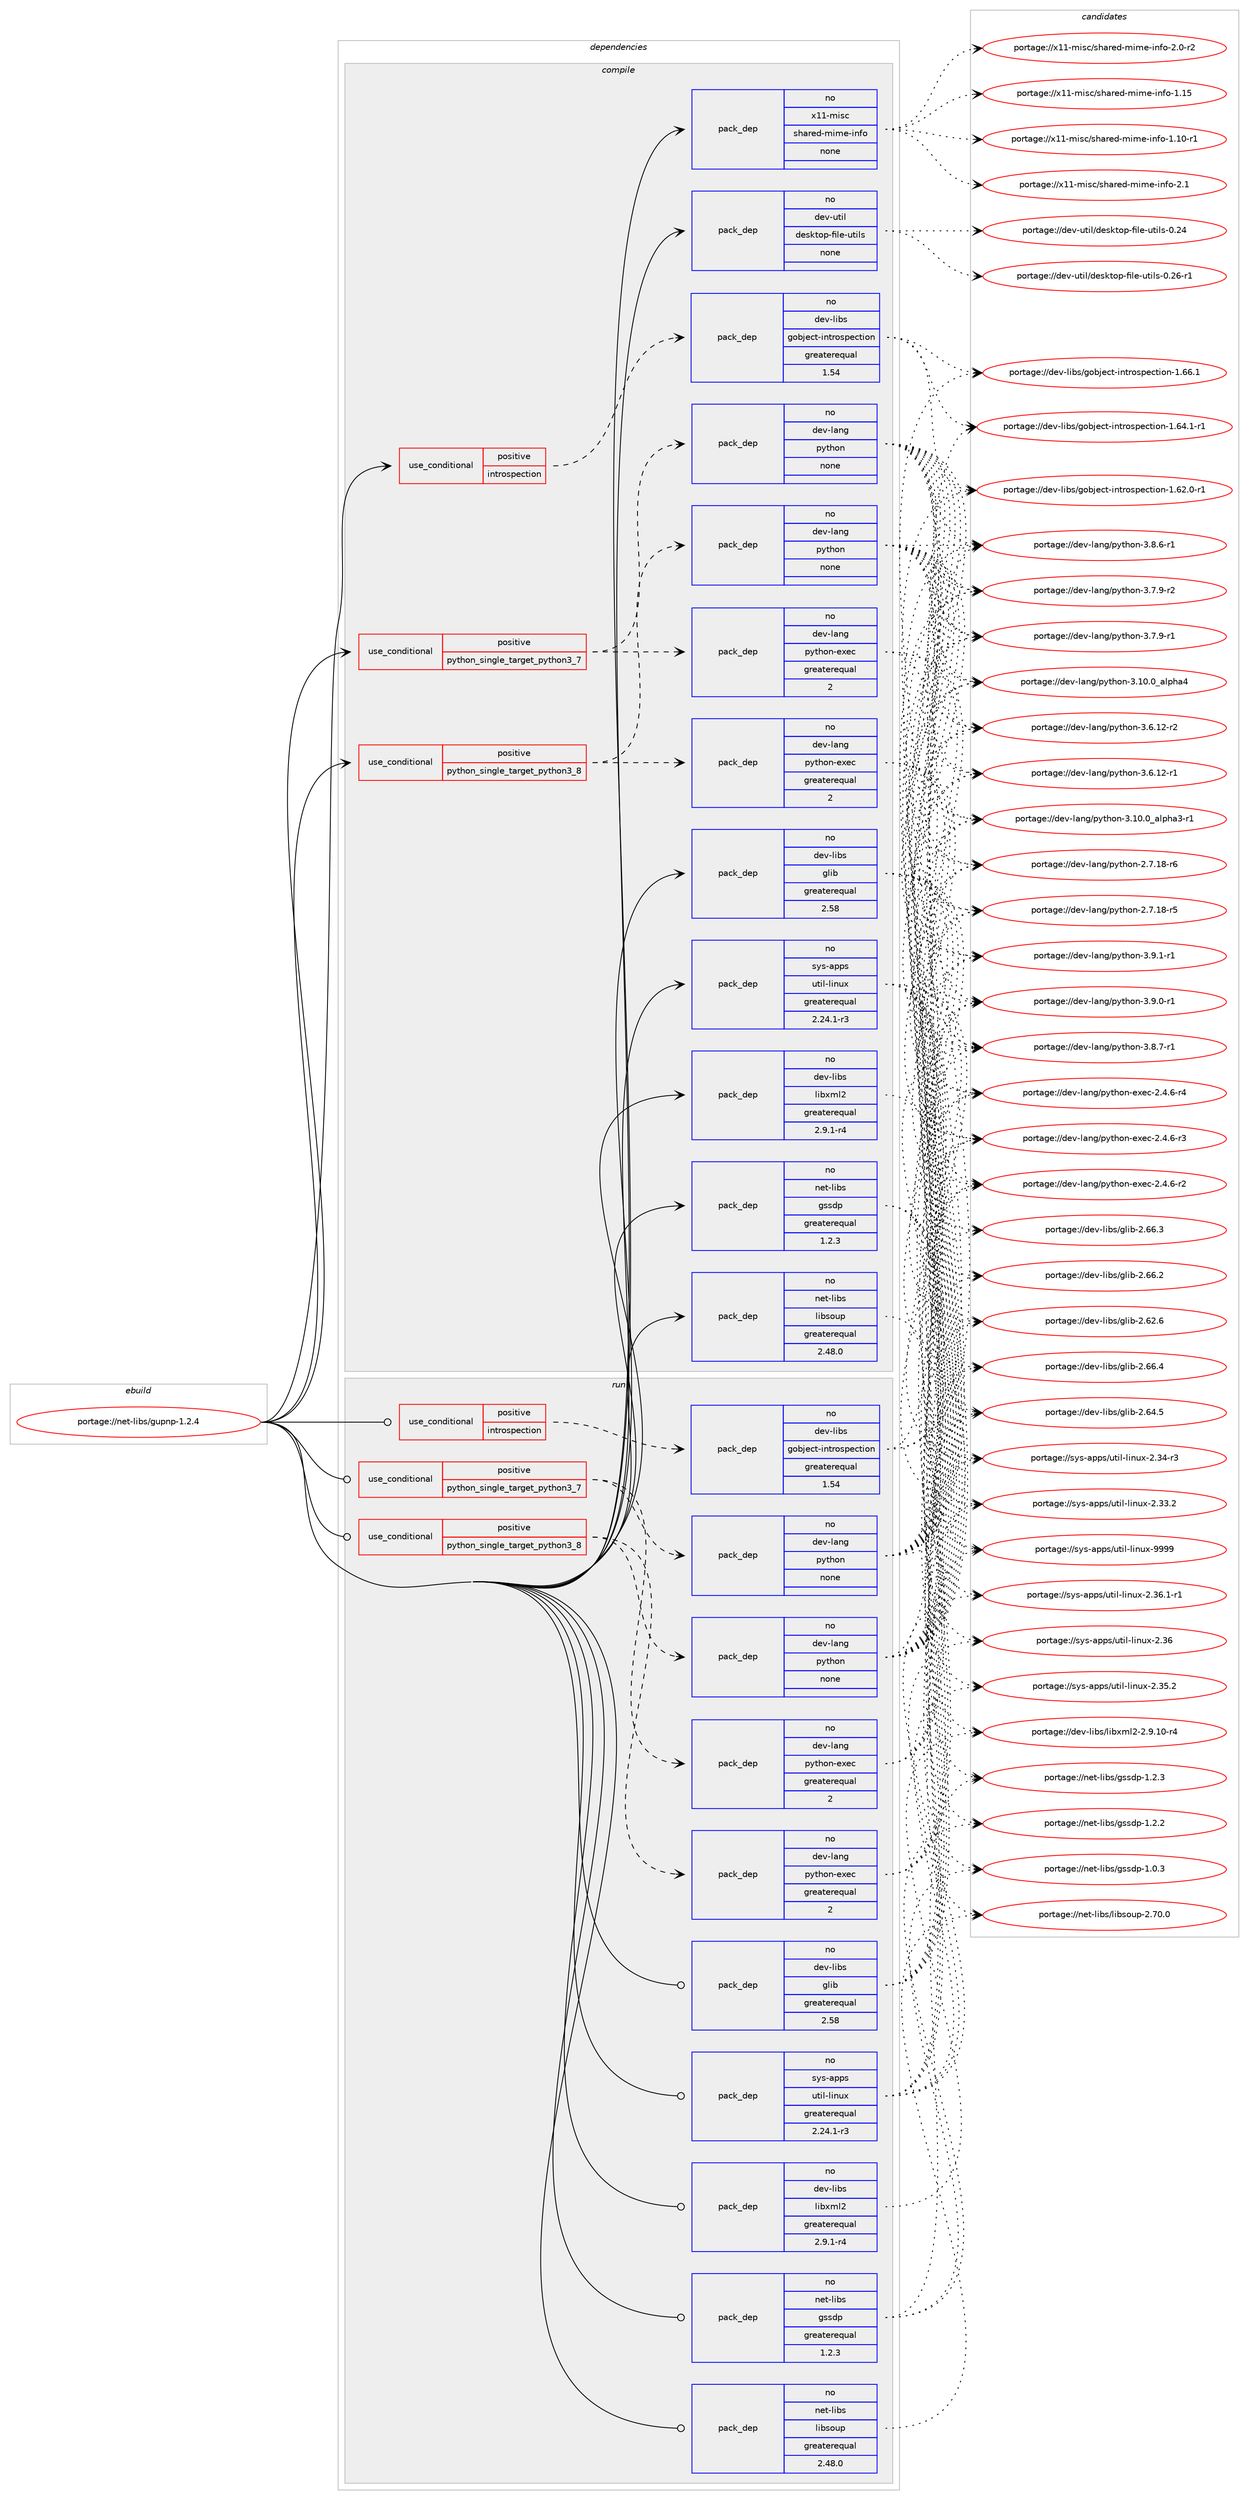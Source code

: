 digraph prolog {

# *************
# Graph options
# *************

newrank=true;
concentrate=true;
compound=true;
graph [rankdir=LR,fontname=Helvetica,fontsize=10,ranksep=1.5];#, ranksep=2.5, nodesep=0.2];
edge  [arrowhead=vee];
node  [fontname=Helvetica,fontsize=10];

# **********
# The ebuild
# **********

subgraph cluster_leftcol {
color=gray;
rank=same;
label=<<i>ebuild</i>>;
id [label="portage://net-libs/gupnp-1.2.4", color=red, width=4, href="../net-libs/gupnp-1.2.4.svg"];
}

# ****************
# The dependencies
# ****************

subgraph cluster_midcol {
color=gray;
label=<<i>dependencies</i>>;
subgraph cluster_compile {
fillcolor="#eeeeee";
style=filled;
label=<<i>compile</i>>;
subgraph cond8511 {
dependency27803 [label=<<TABLE BORDER="0" CELLBORDER="1" CELLSPACING="0" CELLPADDING="4"><TR><TD ROWSPAN="3" CELLPADDING="10">use_conditional</TD></TR><TR><TD>positive</TD></TR><TR><TD>introspection</TD></TR></TABLE>>, shape=none, color=red];
subgraph pack19042 {
dependency27804 [label=<<TABLE BORDER="0" CELLBORDER="1" CELLSPACING="0" CELLPADDING="4" WIDTH="220"><TR><TD ROWSPAN="6" CELLPADDING="30">pack_dep</TD></TR><TR><TD WIDTH="110">no</TD></TR><TR><TD>dev-libs</TD></TR><TR><TD>gobject-introspection</TD></TR><TR><TD>greaterequal</TD></TR><TR><TD>1.54</TD></TR></TABLE>>, shape=none, color=blue];
}
dependency27803:e -> dependency27804:w [weight=20,style="dashed",arrowhead="vee"];
}
id:e -> dependency27803:w [weight=20,style="solid",arrowhead="vee"];
subgraph cond8512 {
dependency27805 [label=<<TABLE BORDER="0" CELLBORDER="1" CELLSPACING="0" CELLPADDING="4"><TR><TD ROWSPAN="3" CELLPADDING="10">use_conditional</TD></TR><TR><TD>positive</TD></TR><TR><TD>python_single_target_python3_7</TD></TR></TABLE>>, shape=none, color=red];
subgraph pack19043 {
dependency27806 [label=<<TABLE BORDER="0" CELLBORDER="1" CELLSPACING="0" CELLPADDING="4" WIDTH="220"><TR><TD ROWSPAN="6" CELLPADDING="30">pack_dep</TD></TR><TR><TD WIDTH="110">no</TD></TR><TR><TD>dev-lang</TD></TR><TR><TD>python</TD></TR><TR><TD>none</TD></TR><TR><TD></TD></TR></TABLE>>, shape=none, color=blue];
}
dependency27805:e -> dependency27806:w [weight=20,style="dashed",arrowhead="vee"];
subgraph pack19044 {
dependency27807 [label=<<TABLE BORDER="0" CELLBORDER="1" CELLSPACING="0" CELLPADDING="4" WIDTH="220"><TR><TD ROWSPAN="6" CELLPADDING="30">pack_dep</TD></TR><TR><TD WIDTH="110">no</TD></TR><TR><TD>dev-lang</TD></TR><TR><TD>python-exec</TD></TR><TR><TD>greaterequal</TD></TR><TR><TD>2</TD></TR></TABLE>>, shape=none, color=blue];
}
dependency27805:e -> dependency27807:w [weight=20,style="dashed",arrowhead="vee"];
}
id:e -> dependency27805:w [weight=20,style="solid",arrowhead="vee"];
subgraph cond8513 {
dependency27808 [label=<<TABLE BORDER="0" CELLBORDER="1" CELLSPACING="0" CELLPADDING="4"><TR><TD ROWSPAN="3" CELLPADDING="10">use_conditional</TD></TR><TR><TD>positive</TD></TR><TR><TD>python_single_target_python3_8</TD></TR></TABLE>>, shape=none, color=red];
subgraph pack19045 {
dependency27809 [label=<<TABLE BORDER="0" CELLBORDER="1" CELLSPACING="0" CELLPADDING="4" WIDTH="220"><TR><TD ROWSPAN="6" CELLPADDING="30">pack_dep</TD></TR><TR><TD WIDTH="110">no</TD></TR><TR><TD>dev-lang</TD></TR><TR><TD>python</TD></TR><TR><TD>none</TD></TR><TR><TD></TD></TR></TABLE>>, shape=none, color=blue];
}
dependency27808:e -> dependency27809:w [weight=20,style="dashed",arrowhead="vee"];
subgraph pack19046 {
dependency27810 [label=<<TABLE BORDER="0" CELLBORDER="1" CELLSPACING="0" CELLPADDING="4" WIDTH="220"><TR><TD ROWSPAN="6" CELLPADDING="30">pack_dep</TD></TR><TR><TD WIDTH="110">no</TD></TR><TR><TD>dev-lang</TD></TR><TR><TD>python-exec</TD></TR><TR><TD>greaterequal</TD></TR><TR><TD>2</TD></TR></TABLE>>, shape=none, color=blue];
}
dependency27808:e -> dependency27810:w [weight=20,style="dashed",arrowhead="vee"];
}
id:e -> dependency27808:w [weight=20,style="solid",arrowhead="vee"];
subgraph pack19047 {
dependency27811 [label=<<TABLE BORDER="0" CELLBORDER="1" CELLSPACING="0" CELLPADDING="4" WIDTH="220"><TR><TD ROWSPAN="6" CELLPADDING="30">pack_dep</TD></TR><TR><TD WIDTH="110">no</TD></TR><TR><TD>dev-libs</TD></TR><TR><TD>glib</TD></TR><TR><TD>greaterequal</TD></TR><TR><TD>2.58</TD></TR></TABLE>>, shape=none, color=blue];
}
id:e -> dependency27811:w [weight=20,style="solid",arrowhead="vee"];
subgraph pack19048 {
dependency27812 [label=<<TABLE BORDER="0" CELLBORDER="1" CELLSPACING="0" CELLPADDING="4" WIDTH="220"><TR><TD ROWSPAN="6" CELLPADDING="30">pack_dep</TD></TR><TR><TD WIDTH="110">no</TD></TR><TR><TD>dev-libs</TD></TR><TR><TD>libxml2</TD></TR><TR><TD>greaterequal</TD></TR><TR><TD>2.9.1-r4</TD></TR></TABLE>>, shape=none, color=blue];
}
id:e -> dependency27812:w [weight=20,style="solid",arrowhead="vee"];
subgraph pack19049 {
dependency27813 [label=<<TABLE BORDER="0" CELLBORDER="1" CELLSPACING="0" CELLPADDING="4" WIDTH="220"><TR><TD ROWSPAN="6" CELLPADDING="30">pack_dep</TD></TR><TR><TD WIDTH="110">no</TD></TR><TR><TD>dev-util</TD></TR><TR><TD>desktop-file-utils</TD></TR><TR><TD>none</TD></TR><TR><TD></TD></TR></TABLE>>, shape=none, color=blue];
}
id:e -> dependency27813:w [weight=20,style="solid",arrowhead="vee"];
subgraph pack19050 {
dependency27814 [label=<<TABLE BORDER="0" CELLBORDER="1" CELLSPACING="0" CELLPADDING="4" WIDTH="220"><TR><TD ROWSPAN="6" CELLPADDING="30">pack_dep</TD></TR><TR><TD WIDTH="110">no</TD></TR><TR><TD>net-libs</TD></TR><TR><TD>gssdp</TD></TR><TR><TD>greaterequal</TD></TR><TR><TD>1.2.3</TD></TR></TABLE>>, shape=none, color=blue];
}
id:e -> dependency27814:w [weight=20,style="solid",arrowhead="vee"];
subgraph pack19051 {
dependency27815 [label=<<TABLE BORDER="0" CELLBORDER="1" CELLSPACING="0" CELLPADDING="4" WIDTH="220"><TR><TD ROWSPAN="6" CELLPADDING="30">pack_dep</TD></TR><TR><TD WIDTH="110">no</TD></TR><TR><TD>net-libs</TD></TR><TR><TD>libsoup</TD></TR><TR><TD>greaterequal</TD></TR><TR><TD>2.48.0</TD></TR></TABLE>>, shape=none, color=blue];
}
id:e -> dependency27815:w [weight=20,style="solid",arrowhead="vee"];
subgraph pack19052 {
dependency27816 [label=<<TABLE BORDER="0" CELLBORDER="1" CELLSPACING="0" CELLPADDING="4" WIDTH="220"><TR><TD ROWSPAN="6" CELLPADDING="30">pack_dep</TD></TR><TR><TD WIDTH="110">no</TD></TR><TR><TD>sys-apps</TD></TR><TR><TD>util-linux</TD></TR><TR><TD>greaterequal</TD></TR><TR><TD>2.24.1-r3</TD></TR></TABLE>>, shape=none, color=blue];
}
id:e -> dependency27816:w [weight=20,style="solid",arrowhead="vee"];
subgraph pack19053 {
dependency27817 [label=<<TABLE BORDER="0" CELLBORDER="1" CELLSPACING="0" CELLPADDING="4" WIDTH="220"><TR><TD ROWSPAN="6" CELLPADDING="30">pack_dep</TD></TR><TR><TD WIDTH="110">no</TD></TR><TR><TD>x11-misc</TD></TR><TR><TD>shared-mime-info</TD></TR><TR><TD>none</TD></TR><TR><TD></TD></TR></TABLE>>, shape=none, color=blue];
}
id:e -> dependency27817:w [weight=20,style="solid",arrowhead="vee"];
}
subgraph cluster_compileandrun {
fillcolor="#eeeeee";
style=filled;
label=<<i>compile and run</i>>;
}
subgraph cluster_run {
fillcolor="#eeeeee";
style=filled;
label=<<i>run</i>>;
subgraph cond8514 {
dependency27818 [label=<<TABLE BORDER="0" CELLBORDER="1" CELLSPACING="0" CELLPADDING="4"><TR><TD ROWSPAN="3" CELLPADDING="10">use_conditional</TD></TR><TR><TD>positive</TD></TR><TR><TD>introspection</TD></TR></TABLE>>, shape=none, color=red];
subgraph pack19054 {
dependency27819 [label=<<TABLE BORDER="0" CELLBORDER="1" CELLSPACING="0" CELLPADDING="4" WIDTH="220"><TR><TD ROWSPAN="6" CELLPADDING="30">pack_dep</TD></TR><TR><TD WIDTH="110">no</TD></TR><TR><TD>dev-libs</TD></TR><TR><TD>gobject-introspection</TD></TR><TR><TD>greaterequal</TD></TR><TR><TD>1.54</TD></TR></TABLE>>, shape=none, color=blue];
}
dependency27818:e -> dependency27819:w [weight=20,style="dashed",arrowhead="vee"];
}
id:e -> dependency27818:w [weight=20,style="solid",arrowhead="odot"];
subgraph cond8515 {
dependency27820 [label=<<TABLE BORDER="0" CELLBORDER="1" CELLSPACING="0" CELLPADDING="4"><TR><TD ROWSPAN="3" CELLPADDING="10">use_conditional</TD></TR><TR><TD>positive</TD></TR><TR><TD>python_single_target_python3_7</TD></TR></TABLE>>, shape=none, color=red];
subgraph pack19055 {
dependency27821 [label=<<TABLE BORDER="0" CELLBORDER="1" CELLSPACING="0" CELLPADDING="4" WIDTH="220"><TR><TD ROWSPAN="6" CELLPADDING="30">pack_dep</TD></TR><TR><TD WIDTH="110">no</TD></TR><TR><TD>dev-lang</TD></TR><TR><TD>python</TD></TR><TR><TD>none</TD></TR><TR><TD></TD></TR></TABLE>>, shape=none, color=blue];
}
dependency27820:e -> dependency27821:w [weight=20,style="dashed",arrowhead="vee"];
subgraph pack19056 {
dependency27822 [label=<<TABLE BORDER="0" CELLBORDER="1" CELLSPACING="0" CELLPADDING="4" WIDTH="220"><TR><TD ROWSPAN="6" CELLPADDING="30">pack_dep</TD></TR><TR><TD WIDTH="110">no</TD></TR><TR><TD>dev-lang</TD></TR><TR><TD>python-exec</TD></TR><TR><TD>greaterequal</TD></TR><TR><TD>2</TD></TR></TABLE>>, shape=none, color=blue];
}
dependency27820:e -> dependency27822:w [weight=20,style="dashed",arrowhead="vee"];
}
id:e -> dependency27820:w [weight=20,style="solid",arrowhead="odot"];
subgraph cond8516 {
dependency27823 [label=<<TABLE BORDER="0" CELLBORDER="1" CELLSPACING="0" CELLPADDING="4"><TR><TD ROWSPAN="3" CELLPADDING="10">use_conditional</TD></TR><TR><TD>positive</TD></TR><TR><TD>python_single_target_python3_8</TD></TR></TABLE>>, shape=none, color=red];
subgraph pack19057 {
dependency27824 [label=<<TABLE BORDER="0" CELLBORDER="1" CELLSPACING="0" CELLPADDING="4" WIDTH="220"><TR><TD ROWSPAN="6" CELLPADDING="30">pack_dep</TD></TR><TR><TD WIDTH="110">no</TD></TR><TR><TD>dev-lang</TD></TR><TR><TD>python</TD></TR><TR><TD>none</TD></TR><TR><TD></TD></TR></TABLE>>, shape=none, color=blue];
}
dependency27823:e -> dependency27824:w [weight=20,style="dashed",arrowhead="vee"];
subgraph pack19058 {
dependency27825 [label=<<TABLE BORDER="0" CELLBORDER="1" CELLSPACING="0" CELLPADDING="4" WIDTH="220"><TR><TD ROWSPAN="6" CELLPADDING="30">pack_dep</TD></TR><TR><TD WIDTH="110">no</TD></TR><TR><TD>dev-lang</TD></TR><TR><TD>python-exec</TD></TR><TR><TD>greaterequal</TD></TR><TR><TD>2</TD></TR></TABLE>>, shape=none, color=blue];
}
dependency27823:e -> dependency27825:w [weight=20,style="dashed",arrowhead="vee"];
}
id:e -> dependency27823:w [weight=20,style="solid",arrowhead="odot"];
subgraph pack19059 {
dependency27826 [label=<<TABLE BORDER="0" CELLBORDER="1" CELLSPACING="0" CELLPADDING="4" WIDTH="220"><TR><TD ROWSPAN="6" CELLPADDING="30">pack_dep</TD></TR><TR><TD WIDTH="110">no</TD></TR><TR><TD>dev-libs</TD></TR><TR><TD>glib</TD></TR><TR><TD>greaterequal</TD></TR><TR><TD>2.58</TD></TR></TABLE>>, shape=none, color=blue];
}
id:e -> dependency27826:w [weight=20,style="solid",arrowhead="odot"];
subgraph pack19060 {
dependency27827 [label=<<TABLE BORDER="0" CELLBORDER="1" CELLSPACING="0" CELLPADDING="4" WIDTH="220"><TR><TD ROWSPAN="6" CELLPADDING="30">pack_dep</TD></TR><TR><TD WIDTH="110">no</TD></TR><TR><TD>dev-libs</TD></TR><TR><TD>libxml2</TD></TR><TR><TD>greaterequal</TD></TR><TR><TD>2.9.1-r4</TD></TR></TABLE>>, shape=none, color=blue];
}
id:e -> dependency27827:w [weight=20,style="solid",arrowhead="odot"];
subgraph pack19061 {
dependency27828 [label=<<TABLE BORDER="0" CELLBORDER="1" CELLSPACING="0" CELLPADDING="4" WIDTH="220"><TR><TD ROWSPAN="6" CELLPADDING="30">pack_dep</TD></TR><TR><TD WIDTH="110">no</TD></TR><TR><TD>net-libs</TD></TR><TR><TD>gssdp</TD></TR><TR><TD>greaterequal</TD></TR><TR><TD>1.2.3</TD></TR></TABLE>>, shape=none, color=blue];
}
id:e -> dependency27828:w [weight=20,style="solid",arrowhead="odot"];
subgraph pack19062 {
dependency27829 [label=<<TABLE BORDER="0" CELLBORDER="1" CELLSPACING="0" CELLPADDING="4" WIDTH="220"><TR><TD ROWSPAN="6" CELLPADDING="30">pack_dep</TD></TR><TR><TD WIDTH="110">no</TD></TR><TR><TD>net-libs</TD></TR><TR><TD>libsoup</TD></TR><TR><TD>greaterequal</TD></TR><TR><TD>2.48.0</TD></TR></TABLE>>, shape=none, color=blue];
}
id:e -> dependency27829:w [weight=20,style="solid",arrowhead="odot"];
subgraph pack19063 {
dependency27830 [label=<<TABLE BORDER="0" CELLBORDER="1" CELLSPACING="0" CELLPADDING="4" WIDTH="220"><TR><TD ROWSPAN="6" CELLPADDING="30">pack_dep</TD></TR><TR><TD WIDTH="110">no</TD></TR><TR><TD>sys-apps</TD></TR><TR><TD>util-linux</TD></TR><TR><TD>greaterequal</TD></TR><TR><TD>2.24.1-r3</TD></TR></TABLE>>, shape=none, color=blue];
}
id:e -> dependency27830:w [weight=20,style="solid",arrowhead="odot"];
}
}

# **************
# The candidates
# **************

subgraph cluster_choices {
rank=same;
color=gray;
label=<<i>candidates</i>>;

subgraph choice19042 {
color=black;
nodesep=1;
choice1001011184510810598115471031119810610199116451051101161141111151121019911610511111045494654544649 [label="portage://dev-libs/gobject-introspection-1.66.1", color=red, width=4,href="../dev-libs/gobject-introspection-1.66.1.svg"];
choice10010111845108105981154710311198106101991164510511011611411111511210199116105111110454946545246494511449 [label="portage://dev-libs/gobject-introspection-1.64.1-r1", color=red, width=4,href="../dev-libs/gobject-introspection-1.64.1-r1.svg"];
choice10010111845108105981154710311198106101991164510511011611411111511210199116105111110454946545046484511449 [label="portage://dev-libs/gobject-introspection-1.62.0-r1", color=red, width=4,href="../dev-libs/gobject-introspection-1.62.0-r1.svg"];
dependency27804:e -> choice1001011184510810598115471031119810610199116451051101161141111151121019911610511111045494654544649:w [style=dotted,weight="100"];
dependency27804:e -> choice10010111845108105981154710311198106101991164510511011611411111511210199116105111110454946545246494511449:w [style=dotted,weight="100"];
dependency27804:e -> choice10010111845108105981154710311198106101991164510511011611411111511210199116105111110454946545046484511449:w [style=dotted,weight="100"];
}
subgraph choice19043 {
color=black;
nodesep=1;
choice1001011184510897110103471121211161041111104551465746494511449 [label="portage://dev-lang/python-3.9.1-r1", color=red, width=4,href="../dev-lang/python-3.9.1-r1.svg"];
choice1001011184510897110103471121211161041111104551465746484511449 [label="portage://dev-lang/python-3.9.0-r1", color=red, width=4,href="../dev-lang/python-3.9.0-r1.svg"];
choice1001011184510897110103471121211161041111104551465646554511449 [label="portage://dev-lang/python-3.8.7-r1", color=red, width=4,href="../dev-lang/python-3.8.7-r1.svg"];
choice1001011184510897110103471121211161041111104551465646544511449 [label="portage://dev-lang/python-3.8.6-r1", color=red, width=4,href="../dev-lang/python-3.8.6-r1.svg"];
choice1001011184510897110103471121211161041111104551465546574511450 [label="portage://dev-lang/python-3.7.9-r2", color=red, width=4,href="../dev-lang/python-3.7.9-r2.svg"];
choice1001011184510897110103471121211161041111104551465546574511449 [label="portage://dev-lang/python-3.7.9-r1", color=red, width=4,href="../dev-lang/python-3.7.9-r1.svg"];
choice100101118451089711010347112121116104111110455146544649504511450 [label="portage://dev-lang/python-3.6.12-r2", color=red, width=4,href="../dev-lang/python-3.6.12-r2.svg"];
choice100101118451089711010347112121116104111110455146544649504511449 [label="portage://dev-lang/python-3.6.12-r1", color=red, width=4,href="../dev-lang/python-3.6.12-r1.svg"];
choice1001011184510897110103471121211161041111104551464948464895971081121049752 [label="portage://dev-lang/python-3.10.0_alpha4", color=red, width=4,href="../dev-lang/python-3.10.0_alpha4.svg"];
choice10010111845108971101034711212111610411111045514649484648959710811210497514511449 [label="portage://dev-lang/python-3.10.0_alpha3-r1", color=red, width=4,href="../dev-lang/python-3.10.0_alpha3-r1.svg"];
choice100101118451089711010347112121116104111110455046554649564511454 [label="portage://dev-lang/python-2.7.18-r6", color=red, width=4,href="../dev-lang/python-2.7.18-r6.svg"];
choice100101118451089711010347112121116104111110455046554649564511453 [label="portage://dev-lang/python-2.7.18-r5", color=red, width=4,href="../dev-lang/python-2.7.18-r5.svg"];
dependency27806:e -> choice1001011184510897110103471121211161041111104551465746494511449:w [style=dotted,weight="100"];
dependency27806:e -> choice1001011184510897110103471121211161041111104551465746484511449:w [style=dotted,weight="100"];
dependency27806:e -> choice1001011184510897110103471121211161041111104551465646554511449:w [style=dotted,weight="100"];
dependency27806:e -> choice1001011184510897110103471121211161041111104551465646544511449:w [style=dotted,weight="100"];
dependency27806:e -> choice1001011184510897110103471121211161041111104551465546574511450:w [style=dotted,weight="100"];
dependency27806:e -> choice1001011184510897110103471121211161041111104551465546574511449:w [style=dotted,weight="100"];
dependency27806:e -> choice100101118451089711010347112121116104111110455146544649504511450:w [style=dotted,weight="100"];
dependency27806:e -> choice100101118451089711010347112121116104111110455146544649504511449:w [style=dotted,weight="100"];
dependency27806:e -> choice1001011184510897110103471121211161041111104551464948464895971081121049752:w [style=dotted,weight="100"];
dependency27806:e -> choice10010111845108971101034711212111610411111045514649484648959710811210497514511449:w [style=dotted,weight="100"];
dependency27806:e -> choice100101118451089711010347112121116104111110455046554649564511454:w [style=dotted,weight="100"];
dependency27806:e -> choice100101118451089711010347112121116104111110455046554649564511453:w [style=dotted,weight="100"];
}
subgraph choice19044 {
color=black;
nodesep=1;
choice10010111845108971101034711212111610411111045101120101994550465246544511452 [label="portage://dev-lang/python-exec-2.4.6-r4", color=red, width=4,href="../dev-lang/python-exec-2.4.6-r4.svg"];
choice10010111845108971101034711212111610411111045101120101994550465246544511451 [label="portage://dev-lang/python-exec-2.4.6-r3", color=red, width=4,href="../dev-lang/python-exec-2.4.6-r3.svg"];
choice10010111845108971101034711212111610411111045101120101994550465246544511450 [label="portage://dev-lang/python-exec-2.4.6-r2", color=red, width=4,href="../dev-lang/python-exec-2.4.6-r2.svg"];
dependency27807:e -> choice10010111845108971101034711212111610411111045101120101994550465246544511452:w [style=dotted,weight="100"];
dependency27807:e -> choice10010111845108971101034711212111610411111045101120101994550465246544511451:w [style=dotted,weight="100"];
dependency27807:e -> choice10010111845108971101034711212111610411111045101120101994550465246544511450:w [style=dotted,weight="100"];
}
subgraph choice19045 {
color=black;
nodesep=1;
choice1001011184510897110103471121211161041111104551465746494511449 [label="portage://dev-lang/python-3.9.1-r1", color=red, width=4,href="../dev-lang/python-3.9.1-r1.svg"];
choice1001011184510897110103471121211161041111104551465746484511449 [label="portage://dev-lang/python-3.9.0-r1", color=red, width=4,href="../dev-lang/python-3.9.0-r1.svg"];
choice1001011184510897110103471121211161041111104551465646554511449 [label="portage://dev-lang/python-3.8.7-r1", color=red, width=4,href="../dev-lang/python-3.8.7-r1.svg"];
choice1001011184510897110103471121211161041111104551465646544511449 [label="portage://dev-lang/python-3.8.6-r1", color=red, width=4,href="../dev-lang/python-3.8.6-r1.svg"];
choice1001011184510897110103471121211161041111104551465546574511450 [label="portage://dev-lang/python-3.7.9-r2", color=red, width=4,href="../dev-lang/python-3.7.9-r2.svg"];
choice1001011184510897110103471121211161041111104551465546574511449 [label="portage://dev-lang/python-3.7.9-r1", color=red, width=4,href="../dev-lang/python-3.7.9-r1.svg"];
choice100101118451089711010347112121116104111110455146544649504511450 [label="portage://dev-lang/python-3.6.12-r2", color=red, width=4,href="../dev-lang/python-3.6.12-r2.svg"];
choice100101118451089711010347112121116104111110455146544649504511449 [label="portage://dev-lang/python-3.6.12-r1", color=red, width=4,href="../dev-lang/python-3.6.12-r1.svg"];
choice1001011184510897110103471121211161041111104551464948464895971081121049752 [label="portage://dev-lang/python-3.10.0_alpha4", color=red, width=4,href="../dev-lang/python-3.10.0_alpha4.svg"];
choice10010111845108971101034711212111610411111045514649484648959710811210497514511449 [label="portage://dev-lang/python-3.10.0_alpha3-r1", color=red, width=4,href="../dev-lang/python-3.10.0_alpha3-r1.svg"];
choice100101118451089711010347112121116104111110455046554649564511454 [label="portage://dev-lang/python-2.7.18-r6", color=red, width=4,href="../dev-lang/python-2.7.18-r6.svg"];
choice100101118451089711010347112121116104111110455046554649564511453 [label="portage://dev-lang/python-2.7.18-r5", color=red, width=4,href="../dev-lang/python-2.7.18-r5.svg"];
dependency27809:e -> choice1001011184510897110103471121211161041111104551465746494511449:w [style=dotted,weight="100"];
dependency27809:e -> choice1001011184510897110103471121211161041111104551465746484511449:w [style=dotted,weight="100"];
dependency27809:e -> choice1001011184510897110103471121211161041111104551465646554511449:w [style=dotted,weight="100"];
dependency27809:e -> choice1001011184510897110103471121211161041111104551465646544511449:w [style=dotted,weight="100"];
dependency27809:e -> choice1001011184510897110103471121211161041111104551465546574511450:w [style=dotted,weight="100"];
dependency27809:e -> choice1001011184510897110103471121211161041111104551465546574511449:w [style=dotted,weight="100"];
dependency27809:e -> choice100101118451089711010347112121116104111110455146544649504511450:w [style=dotted,weight="100"];
dependency27809:e -> choice100101118451089711010347112121116104111110455146544649504511449:w [style=dotted,weight="100"];
dependency27809:e -> choice1001011184510897110103471121211161041111104551464948464895971081121049752:w [style=dotted,weight="100"];
dependency27809:e -> choice10010111845108971101034711212111610411111045514649484648959710811210497514511449:w [style=dotted,weight="100"];
dependency27809:e -> choice100101118451089711010347112121116104111110455046554649564511454:w [style=dotted,weight="100"];
dependency27809:e -> choice100101118451089711010347112121116104111110455046554649564511453:w [style=dotted,weight="100"];
}
subgraph choice19046 {
color=black;
nodesep=1;
choice10010111845108971101034711212111610411111045101120101994550465246544511452 [label="portage://dev-lang/python-exec-2.4.6-r4", color=red, width=4,href="../dev-lang/python-exec-2.4.6-r4.svg"];
choice10010111845108971101034711212111610411111045101120101994550465246544511451 [label="portage://dev-lang/python-exec-2.4.6-r3", color=red, width=4,href="../dev-lang/python-exec-2.4.6-r3.svg"];
choice10010111845108971101034711212111610411111045101120101994550465246544511450 [label="portage://dev-lang/python-exec-2.4.6-r2", color=red, width=4,href="../dev-lang/python-exec-2.4.6-r2.svg"];
dependency27810:e -> choice10010111845108971101034711212111610411111045101120101994550465246544511452:w [style=dotted,weight="100"];
dependency27810:e -> choice10010111845108971101034711212111610411111045101120101994550465246544511451:w [style=dotted,weight="100"];
dependency27810:e -> choice10010111845108971101034711212111610411111045101120101994550465246544511450:w [style=dotted,weight="100"];
}
subgraph choice19047 {
color=black;
nodesep=1;
choice1001011184510810598115471031081059845504654544652 [label="portage://dev-libs/glib-2.66.4", color=red, width=4,href="../dev-libs/glib-2.66.4.svg"];
choice1001011184510810598115471031081059845504654544651 [label="portage://dev-libs/glib-2.66.3", color=red, width=4,href="../dev-libs/glib-2.66.3.svg"];
choice1001011184510810598115471031081059845504654544650 [label="portage://dev-libs/glib-2.66.2", color=red, width=4,href="../dev-libs/glib-2.66.2.svg"];
choice1001011184510810598115471031081059845504654524653 [label="portage://dev-libs/glib-2.64.5", color=red, width=4,href="../dev-libs/glib-2.64.5.svg"];
choice1001011184510810598115471031081059845504654504654 [label="portage://dev-libs/glib-2.62.6", color=red, width=4,href="../dev-libs/glib-2.62.6.svg"];
dependency27811:e -> choice1001011184510810598115471031081059845504654544652:w [style=dotted,weight="100"];
dependency27811:e -> choice1001011184510810598115471031081059845504654544651:w [style=dotted,weight="100"];
dependency27811:e -> choice1001011184510810598115471031081059845504654544650:w [style=dotted,weight="100"];
dependency27811:e -> choice1001011184510810598115471031081059845504654524653:w [style=dotted,weight="100"];
dependency27811:e -> choice1001011184510810598115471031081059845504654504654:w [style=dotted,weight="100"];
}
subgraph choice19048 {
color=black;
nodesep=1;
choice1001011184510810598115471081059812010910850455046574649484511452 [label="portage://dev-libs/libxml2-2.9.10-r4", color=red, width=4,href="../dev-libs/libxml2-2.9.10-r4.svg"];
dependency27812:e -> choice1001011184510810598115471081059812010910850455046574649484511452:w [style=dotted,weight="100"];
}
subgraph choice19049 {
color=black;
nodesep=1;
choice1001011184511711610510847100101115107116111112451021051081014511711610510811545484650544511449 [label="portage://dev-util/desktop-file-utils-0.26-r1", color=red, width=4,href="../dev-util/desktop-file-utils-0.26-r1.svg"];
choice100101118451171161051084710010111510711611111245102105108101451171161051081154548465052 [label="portage://dev-util/desktop-file-utils-0.24", color=red, width=4,href="../dev-util/desktop-file-utils-0.24.svg"];
dependency27813:e -> choice1001011184511711610510847100101115107116111112451021051081014511711610510811545484650544511449:w [style=dotted,weight="100"];
dependency27813:e -> choice100101118451171161051084710010111510711611111245102105108101451171161051081154548465052:w [style=dotted,weight="100"];
}
subgraph choice19050 {
color=black;
nodesep=1;
choice110101116451081059811547103115115100112454946504651 [label="portage://net-libs/gssdp-1.2.3", color=red, width=4,href="../net-libs/gssdp-1.2.3.svg"];
choice110101116451081059811547103115115100112454946504650 [label="portage://net-libs/gssdp-1.2.2", color=red, width=4,href="../net-libs/gssdp-1.2.2.svg"];
choice110101116451081059811547103115115100112454946484651 [label="portage://net-libs/gssdp-1.0.3", color=red, width=4,href="../net-libs/gssdp-1.0.3.svg"];
dependency27814:e -> choice110101116451081059811547103115115100112454946504651:w [style=dotted,weight="100"];
dependency27814:e -> choice110101116451081059811547103115115100112454946504650:w [style=dotted,weight="100"];
dependency27814:e -> choice110101116451081059811547103115115100112454946484651:w [style=dotted,weight="100"];
}
subgraph choice19051 {
color=black;
nodesep=1;
choice1101011164510810598115471081059811511111711245504655484648 [label="portage://net-libs/libsoup-2.70.0", color=red, width=4,href="../net-libs/libsoup-2.70.0.svg"];
dependency27815:e -> choice1101011164510810598115471081059811511111711245504655484648:w [style=dotted,weight="100"];
}
subgraph choice19052 {
color=black;
nodesep=1;
choice115121115459711211211547117116105108451081051101171204557575757 [label="portage://sys-apps/util-linux-9999", color=red, width=4,href="../sys-apps/util-linux-9999.svg"];
choice11512111545971121121154711711610510845108105110117120455046515446494511449 [label="portage://sys-apps/util-linux-2.36.1-r1", color=red, width=4,href="../sys-apps/util-linux-2.36.1-r1.svg"];
choice115121115459711211211547117116105108451081051101171204550465154 [label="portage://sys-apps/util-linux-2.36", color=red, width=4,href="../sys-apps/util-linux-2.36.svg"];
choice1151211154597112112115471171161051084510810511011712045504651534650 [label="portage://sys-apps/util-linux-2.35.2", color=red, width=4,href="../sys-apps/util-linux-2.35.2.svg"];
choice1151211154597112112115471171161051084510810511011712045504651524511451 [label="portage://sys-apps/util-linux-2.34-r3", color=red, width=4,href="../sys-apps/util-linux-2.34-r3.svg"];
choice1151211154597112112115471171161051084510810511011712045504651514650 [label="portage://sys-apps/util-linux-2.33.2", color=red, width=4,href="../sys-apps/util-linux-2.33.2.svg"];
dependency27816:e -> choice115121115459711211211547117116105108451081051101171204557575757:w [style=dotted,weight="100"];
dependency27816:e -> choice11512111545971121121154711711610510845108105110117120455046515446494511449:w [style=dotted,weight="100"];
dependency27816:e -> choice115121115459711211211547117116105108451081051101171204550465154:w [style=dotted,weight="100"];
dependency27816:e -> choice1151211154597112112115471171161051084510810511011712045504651534650:w [style=dotted,weight="100"];
dependency27816:e -> choice1151211154597112112115471171161051084510810511011712045504651524511451:w [style=dotted,weight="100"];
dependency27816:e -> choice1151211154597112112115471171161051084510810511011712045504651514650:w [style=dotted,weight="100"];
}
subgraph choice19053 {
color=black;
nodesep=1;
choice120494945109105115994711510497114101100451091051091014510511010211145504649 [label="portage://x11-misc/shared-mime-info-2.1", color=red, width=4,href="../x11-misc/shared-mime-info-2.1.svg"];
choice1204949451091051159947115104971141011004510910510910145105110102111455046484511450 [label="portage://x11-misc/shared-mime-info-2.0-r2", color=red, width=4,href="../x11-misc/shared-mime-info-2.0-r2.svg"];
choice12049494510910511599471151049711410110045109105109101451051101021114549464953 [label="portage://x11-misc/shared-mime-info-1.15", color=red, width=4,href="../x11-misc/shared-mime-info-1.15.svg"];
choice120494945109105115994711510497114101100451091051091014510511010211145494649484511449 [label="portage://x11-misc/shared-mime-info-1.10-r1", color=red, width=4,href="../x11-misc/shared-mime-info-1.10-r1.svg"];
dependency27817:e -> choice120494945109105115994711510497114101100451091051091014510511010211145504649:w [style=dotted,weight="100"];
dependency27817:e -> choice1204949451091051159947115104971141011004510910510910145105110102111455046484511450:w [style=dotted,weight="100"];
dependency27817:e -> choice12049494510910511599471151049711410110045109105109101451051101021114549464953:w [style=dotted,weight="100"];
dependency27817:e -> choice120494945109105115994711510497114101100451091051091014510511010211145494649484511449:w [style=dotted,weight="100"];
}
subgraph choice19054 {
color=black;
nodesep=1;
choice1001011184510810598115471031119810610199116451051101161141111151121019911610511111045494654544649 [label="portage://dev-libs/gobject-introspection-1.66.1", color=red, width=4,href="../dev-libs/gobject-introspection-1.66.1.svg"];
choice10010111845108105981154710311198106101991164510511011611411111511210199116105111110454946545246494511449 [label="portage://dev-libs/gobject-introspection-1.64.1-r1", color=red, width=4,href="../dev-libs/gobject-introspection-1.64.1-r1.svg"];
choice10010111845108105981154710311198106101991164510511011611411111511210199116105111110454946545046484511449 [label="portage://dev-libs/gobject-introspection-1.62.0-r1", color=red, width=4,href="../dev-libs/gobject-introspection-1.62.0-r1.svg"];
dependency27819:e -> choice1001011184510810598115471031119810610199116451051101161141111151121019911610511111045494654544649:w [style=dotted,weight="100"];
dependency27819:e -> choice10010111845108105981154710311198106101991164510511011611411111511210199116105111110454946545246494511449:w [style=dotted,weight="100"];
dependency27819:e -> choice10010111845108105981154710311198106101991164510511011611411111511210199116105111110454946545046484511449:w [style=dotted,weight="100"];
}
subgraph choice19055 {
color=black;
nodesep=1;
choice1001011184510897110103471121211161041111104551465746494511449 [label="portage://dev-lang/python-3.9.1-r1", color=red, width=4,href="../dev-lang/python-3.9.1-r1.svg"];
choice1001011184510897110103471121211161041111104551465746484511449 [label="portage://dev-lang/python-3.9.0-r1", color=red, width=4,href="../dev-lang/python-3.9.0-r1.svg"];
choice1001011184510897110103471121211161041111104551465646554511449 [label="portage://dev-lang/python-3.8.7-r1", color=red, width=4,href="../dev-lang/python-3.8.7-r1.svg"];
choice1001011184510897110103471121211161041111104551465646544511449 [label="portage://dev-lang/python-3.8.6-r1", color=red, width=4,href="../dev-lang/python-3.8.6-r1.svg"];
choice1001011184510897110103471121211161041111104551465546574511450 [label="portage://dev-lang/python-3.7.9-r2", color=red, width=4,href="../dev-lang/python-3.7.9-r2.svg"];
choice1001011184510897110103471121211161041111104551465546574511449 [label="portage://dev-lang/python-3.7.9-r1", color=red, width=4,href="../dev-lang/python-3.7.9-r1.svg"];
choice100101118451089711010347112121116104111110455146544649504511450 [label="portage://dev-lang/python-3.6.12-r2", color=red, width=4,href="../dev-lang/python-3.6.12-r2.svg"];
choice100101118451089711010347112121116104111110455146544649504511449 [label="portage://dev-lang/python-3.6.12-r1", color=red, width=4,href="../dev-lang/python-3.6.12-r1.svg"];
choice1001011184510897110103471121211161041111104551464948464895971081121049752 [label="portage://dev-lang/python-3.10.0_alpha4", color=red, width=4,href="../dev-lang/python-3.10.0_alpha4.svg"];
choice10010111845108971101034711212111610411111045514649484648959710811210497514511449 [label="portage://dev-lang/python-3.10.0_alpha3-r1", color=red, width=4,href="../dev-lang/python-3.10.0_alpha3-r1.svg"];
choice100101118451089711010347112121116104111110455046554649564511454 [label="portage://dev-lang/python-2.7.18-r6", color=red, width=4,href="../dev-lang/python-2.7.18-r6.svg"];
choice100101118451089711010347112121116104111110455046554649564511453 [label="portage://dev-lang/python-2.7.18-r5", color=red, width=4,href="../dev-lang/python-2.7.18-r5.svg"];
dependency27821:e -> choice1001011184510897110103471121211161041111104551465746494511449:w [style=dotted,weight="100"];
dependency27821:e -> choice1001011184510897110103471121211161041111104551465746484511449:w [style=dotted,weight="100"];
dependency27821:e -> choice1001011184510897110103471121211161041111104551465646554511449:w [style=dotted,weight="100"];
dependency27821:e -> choice1001011184510897110103471121211161041111104551465646544511449:w [style=dotted,weight="100"];
dependency27821:e -> choice1001011184510897110103471121211161041111104551465546574511450:w [style=dotted,weight="100"];
dependency27821:e -> choice1001011184510897110103471121211161041111104551465546574511449:w [style=dotted,weight="100"];
dependency27821:e -> choice100101118451089711010347112121116104111110455146544649504511450:w [style=dotted,weight="100"];
dependency27821:e -> choice100101118451089711010347112121116104111110455146544649504511449:w [style=dotted,weight="100"];
dependency27821:e -> choice1001011184510897110103471121211161041111104551464948464895971081121049752:w [style=dotted,weight="100"];
dependency27821:e -> choice10010111845108971101034711212111610411111045514649484648959710811210497514511449:w [style=dotted,weight="100"];
dependency27821:e -> choice100101118451089711010347112121116104111110455046554649564511454:w [style=dotted,weight="100"];
dependency27821:e -> choice100101118451089711010347112121116104111110455046554649564511453:w [style=dotted,weight="100"];
}
subgraph choice19056 {
color=black;
nodesep=1;
choice10010111845108971101034711212111610411111045101120101994550465246544511452 [label="portage://dev-lang/python-exec-2.4.6-r4", color=red, width=4,href="../dev-lang/python-exec-2.4.6-r4.svg"];
choice10010111845108971101034711212111610411111045101120101994550465246544511451 [label="portage://dev-lang/python-exec-2.4.6-r3", color=red, width=4,href="../dev-lang/python-exec-2.4.6-r3.svg"];
choice10010111845108971101034711212111610411111045101120101994550465246544511450 [label="portage://dev-lang/python-exec-2.4.6-r2", color=red, width=4,href="../dev-lang/python-exec-2.4.6-r2.svg"];
dependency27822:e -> choice10010111845108971101034711212111610411111045101120101994550465246544511452:w [style=dotted,weight="100"];
dependency27822:e -> choice10010111845108971101034711212111610411111045101120101994550465246544511451:w [style=dotted,weight="100"];
dependency27822:e -> choice10010111845108971101034711212111610411111045101120101994550465246544511450:w [style=dotted,weight="100"];
}
subgraph choice19057 {
color=black;
nodesep=1;
choice1001011184510897110103471121211161041111104551465746494511449 [label="portage://dev-lang/python-3.9.1-r1", color=red, width=4,href="../dev-lang/python-3.9.1-r1.svg"];
choice1001011184510897110103471121211161041111104551465746484511449 [label="portage://dev-lang/python-3.9.0-r1", color=red, width=4,href="../dev-lang/python-3.9.0-r1.svg"];
choice1001011184510897110103471121211161041111104551465646554511449 [label="portage://dev-lang/python-3.8.7-r1", color=red, width=4,href="../dev-lang/python-3.8.7-r1.svg"];
choice1001011184510897110103471121211161041111104551465646544511449 [label="portage://dev-lang/python-3.8.6-r1", color=red, width=4,href="../dev-lang/python-3.8.6-r1.svg"];
choice1001011184510897110103471121211161041111104551465546574511450 [label="portage://dev-lang/python-3.7.9-r2", color=red, width=4,href="../dev-lang/python-3.7.9-r2.svg"];
choice1001011184510897110103471121211161041111104551465546574511449 [label="portage://dev-lang/python-3.7.9-r1", color=red, width=4,href="../dev-lang/python-3.7.9-r1.svg"];
choice100101118451089711010347112121116104111110455146544649504511450 [label="portage://dev-lang/python-3.6.12-r2", color=red, width=4,href="../dev-lang/python-3.6.12-r2.svg"];
choice100101118451089711010347112121116104111110455146544649504511449 [label="portage://dev-lang/python-3.6.12-r1", color=red, width=4,href="../dev-lang/python-3.6.12-r1.svg"];
choice1001011184510897110103471121211161041111104551464948464895971081121049752 [label="portage://dev-lang/python-3.10.0_alpha4", color=red, width=4,href="../dev-lang/python-3.10.0_alpha4.svg"];
choice10010111845108971101034711212111610411111045514649484648959710811210497514511449 [label="portage://dev-lang/python-3.10.0_alpha3-r1", color=red, width=4,href="../dev-lang/python-3.10.0_alpha3-r1.svg"];
choice100101118451089711010347112121116104111110455046554649564511454 [label="portage://dev-lang/python-2.7.18-r6", color=red, width=4,href="../dev-lang/python-2.7.18-r6.svg"];
choice100101118451089711010347112121116104111110455046554649564511453 [label="portage://dev-lang/python-2.7.18-r5", color=red, width=4,href="../dev-lang/python-2.7.18-r5.svg"];
dependency27824:e -> choice1001011184510897110103471121211161041111104551465746494511449:w [style=dotted,weight="100"];
dependency27824:e -> choice1001011184510897110103471121211161041111104551465746484511449:w [style=dotted,weight="100"];
dependency27824:e -> choice1001011184510897110103471121211161041111104551465646554511449:w [style=dotted,weight="100"];
dependency27824:e -> choice1001011184510897110103471121211161041111104551465646544511449:w [style=dotted,weight="100"];
dependency27824:e -> choice1001011184510897110103471121211161041111104551465546574511450:w [style=dotted,weight="100"];
dependency27824:e -> choice1001011184510897110103471121211161041111104551465546574511449:w [style=dotted,weight="100"];
dependency27824:e -> choice100101118451089711010347112121116104111110455146544649504511450:w [style=dotted,weight="100"];
dependency27824:e -> choice100101118451089711010347112121116104111110455146544649504511449:w [style=dotted,weight="100"];
dependency27824:e -> choice1001011184510897110103471121211161041111104551464948464895971081121049752:w [style=dotted,weight="100"];
dependency27824:e -> choice10010111845108971101034711212111610411111045514649484648959710811210497514511449:w [style=dotted,weight="100"];
dependency27824:e -> choice100101118451089711010347112121116104111110455046554649564511454:w [style=dotted,weight="100"];
dependency27824:e -> choice100101118451089711010347112121116104111110455046554649564511453:w [style=dotted,weight="100"];
}
subgraph choice19058 {
color=black;
nodesep=1;
choice10010111845108971101034711212111610411111045101120101994550465246544511452 [label="portage://dev-lang/python-exec-2.4.6-r4", color=red, width=4,href="../dev-lang/python-exec-2.4.6-r4.svg"];
choice10010111845108971101034711212111610411111045101120101994550465246544511451 [label="portage://dev-lang/python-exec-2.4.6-r3", color=red, width=4,href="../dev-lang/python-exec-2.4.6-r3.svg"];
choice10010111845108971101034711212111610411111045101120101994550465246544511450 [label="portage://dev-lang/python-exec-2.4.6-r2", color=red, width=4,href="../dev-lang/python-exec-2.4.6-r2.svg"];
dependency27825:e -> choice10010111845108971101034711212111610411111045101120101994550465246544511452:w [style=dotted,weight="100"];
dependency27825:e -> choice10010111845108971101034711212111610411111045101120101994550465246544511451:w [style=dotted,weight="100"];
dependency27825:e -> choice10010111845108971101034711212111610411111045101120101994550465246544511450:w [style=dotted,weight="100"];
}
subgraph choice19059 {
color=black;
nodesep=1;
choice1001011184510810598115471031081059845504654544652 [label="portage://dev-libs/glib-2.66.4", color=red, width=4,href="../dev-libs/glib-2.66.4.svg"];
choice1001011184510810598115471031081059845504654544651 [label="portage://dev-libs/glib-2.66.3", color=red, width=4,href="../dev-libs/glib-2.66.3.svg"];
choice1001011184510810598115471031081059845504654544650 [label="portage://dev-libs/glib-2.66.2", color=red, width=4,href="../dev-libs/glib-2.66.2.svg"];
choice1001011184510810598115471031081059845504654524653 [label="portage://dev-libs/glib-2.64.5", color=red, width=4,href="../dev-libs/glib-2.64.5.svg"];
choice1001011184510810598115471031081059845504654504654 [label="portage://dev-libs/glib-2.62.6", color=red, width=4,href="../dev-libs/glib-2.62.6.svg"];
dependency27826:e -> choice1001011184510810598115471031081059845504654544652:w [style=dotted,weight="100"];
dependency27826:e -> choice1001011184510810598115471031081059845504654544651:w [style=dotted,weight="100"];
dependency27826:e -> choice1001011184510810598115471031081059845504654544650:w [style=dotted,weight="100"];
dependency27826:e -> choice1001011184510810598115471031081059845504654524653:w [style=dotted,weight="100"];
dependency27826:e -> choice1001011184510810598115471031081059845504654504654:w [style=dotted,weight="100"];
}
subgraph choice19060 {
color=black;
nodesep=1;
choice1001011184510810598115471081059812010910850455046574649484511452 [label="portage://dev-libs/libxml2-2.9.10-r4", color=red, width=4,href="../dev-libs/libxml2-2.9.10-r4.svg"];
dependency27827:e -> choice1001011184510810598115471081059812010910850455046574649484511452:w [style=dotted,weight="100"];
}
subgraph choice19061 {
color=black;
nodesep=1;
choice110101116451081059811547103115115100112454946504651 [label="portage://net-libs/gssdp-1.2.3", color=red, width=4,href="../net-libs/gssdp-1.2.3.svg"];
choice110101116451081059811547103115115100112454946504650 [label="portage://net-libs/gssdp-1.2.2", color=red, width=4,href="../net-libs/gssdp-1.2.2.svg"];
choice110101116451081059811547103115115100112454946484651 [label="portage://net-libs/gssdp-1.0.3", color=red, width=4,href="../net-libs/gssdp-1.0.3.svg"];
dependency27828:e -> choice110101116451081059811547103115115100112454946504651:w [style=dotted,weight="100"];
dependency27828:e -> choice110101116451081059811547103115115100112454946504650:w [style=dotted,weight="100"];
dependency27828:e -> choice110101116451081059811547103115115100112454946484651:w [style=dotted,weight="100"];
}
subgraph choice19062 {
color=black;
nodesep=1;
choice1101011164510810598115471081059811511111711245504655484648 [label="portage://net-libs/libsoup-2.70.0", color=red, width=4,href="../net-libs/libsoup-2.70.0.svg"];
dependency27829:e -> choice1101011164510810598115471081059811511111711245504655484648:w [style=dotted,weight="100"];
}
subgraph choice19063 {
color=black;
nodesep=1;
choice115121115459711211211547117116105108451081051101171204557575757 [label="portage://sys-apps/util-linux-9999", color=red, width=4,href="../sys-apps/util-linux-9999.svg"];
choice11512111545971121121154711711610510845108105110117120455046515446494511449 [label="portage://sys-apps/util-linux-2.36.1-r1", color=red, width=4,href="../sys-apps/util-linux-2.36.1-r1.svg"];
choice115121115459711211211547117116105108451081051101171204550465154 [label="portage://sys-apps/util-linux-2.36", color=red, width=4,href="../sys-apps/util-linux-2.36.svg"];
choice1151211154597112112115471171161051084510810511011712045504651534650 [label="portage://sys-apps/util-linux-2.35.2", color=red, width=4,href="../sys-apps/util-linux-2.35.2.svg"];
choice1151211154597112112115471171161051084510810511011712045504651524511451 [label="portage://sys-apps/util-linux-2.34-r3", color=red, width=4,href="../sys-apps/util-linux-2.34-r3.svg"];
choice1151211154597112112115471171161051084510810511011712045504651514650 [label="portage://sys-apps/util-linux-2.33.2", color=red, width=4,href="../sys-apps/util-linux-2.33.2.svg"];
dependency27830:e -> choice115121115459711211211547117116105108451081051101171204557575757:w [style=dotted,weight="100"];
dependency27830:e -> choice11512111545971121121154711711610510845108105110117120455046515446494511449:w [style=dotted,weight="100"];
dependency27830:e -> choice115121115459711211211547117116105108451081051101171204550465154:w [style=dotted,weight="100"];
dependency27830:e -> choice1151211154597112112115471171161051084510810511011712045504651534650:w [style=dotted,weight="100"];
dependency27830:e -> choice1151211154597112112115471171161051084510810511011712045504651524511451:w [style=dotted,weight="100"];
dependency27830:e -> choice1151211154597112112115471171161051084510810511011712045504651514650:w [style=dotted,weight="100"];
}
}

}
